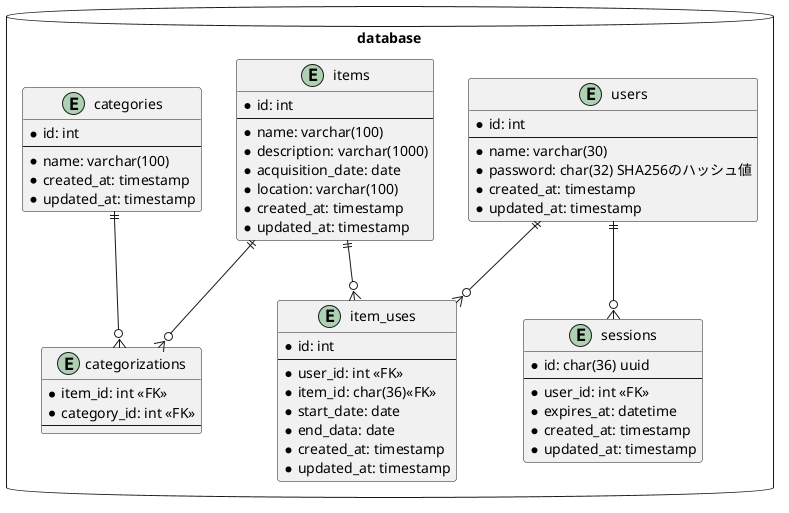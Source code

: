 @startuml タスク管理アプリ

package database <<Database>> {
    entity "users" as users {
        * id: int
        --
        * name: varchar(30)
        * password: char(32) SHA256のハッシュ値
        * created_at: timestamp
        * updated_at: timestamp
    }

    entity "sessions" as sessions{
        * id: char(36) uuid
        --
        * user_id: int <<FK>>
        * expires_at: datetime
        * created_at: timestamp
        * updated_at: timestamp
    }

    entity "categories" as categories {
        * id: int
        --
        * name: varchar(100)
        * created_at: timestamp
        * updated_at: timestamp
    }
    
    entity "items" as items {
        * id: int
        --
        * name: varchar(100)
        * description: varchar(1000)
        * acquisition_date: date
        * location: varchar(100)
        * created_at: timestamp
        * updated_at: timestamp
    }

    entity "categorizations" as categorizations {
        * item_id: int <<FK>>
        * category_id: int <<FK>>
        --
    }

    entity "item_uses" as item_uses {
        * id: int
        --
        * user_id: int <<FK>>
        * item_id: char(36)<<FK>>
        * start_date: date
        * end_data: date
        * created_at: timestamp
        * updated_at: timestamp
    }
}

' relationships
users ||--o{ sessions
categories ||--o{ categorizations
items ||--o{ categorizations
users ||--o{ item_uses
items ||--o{ item_uses

@enduml
